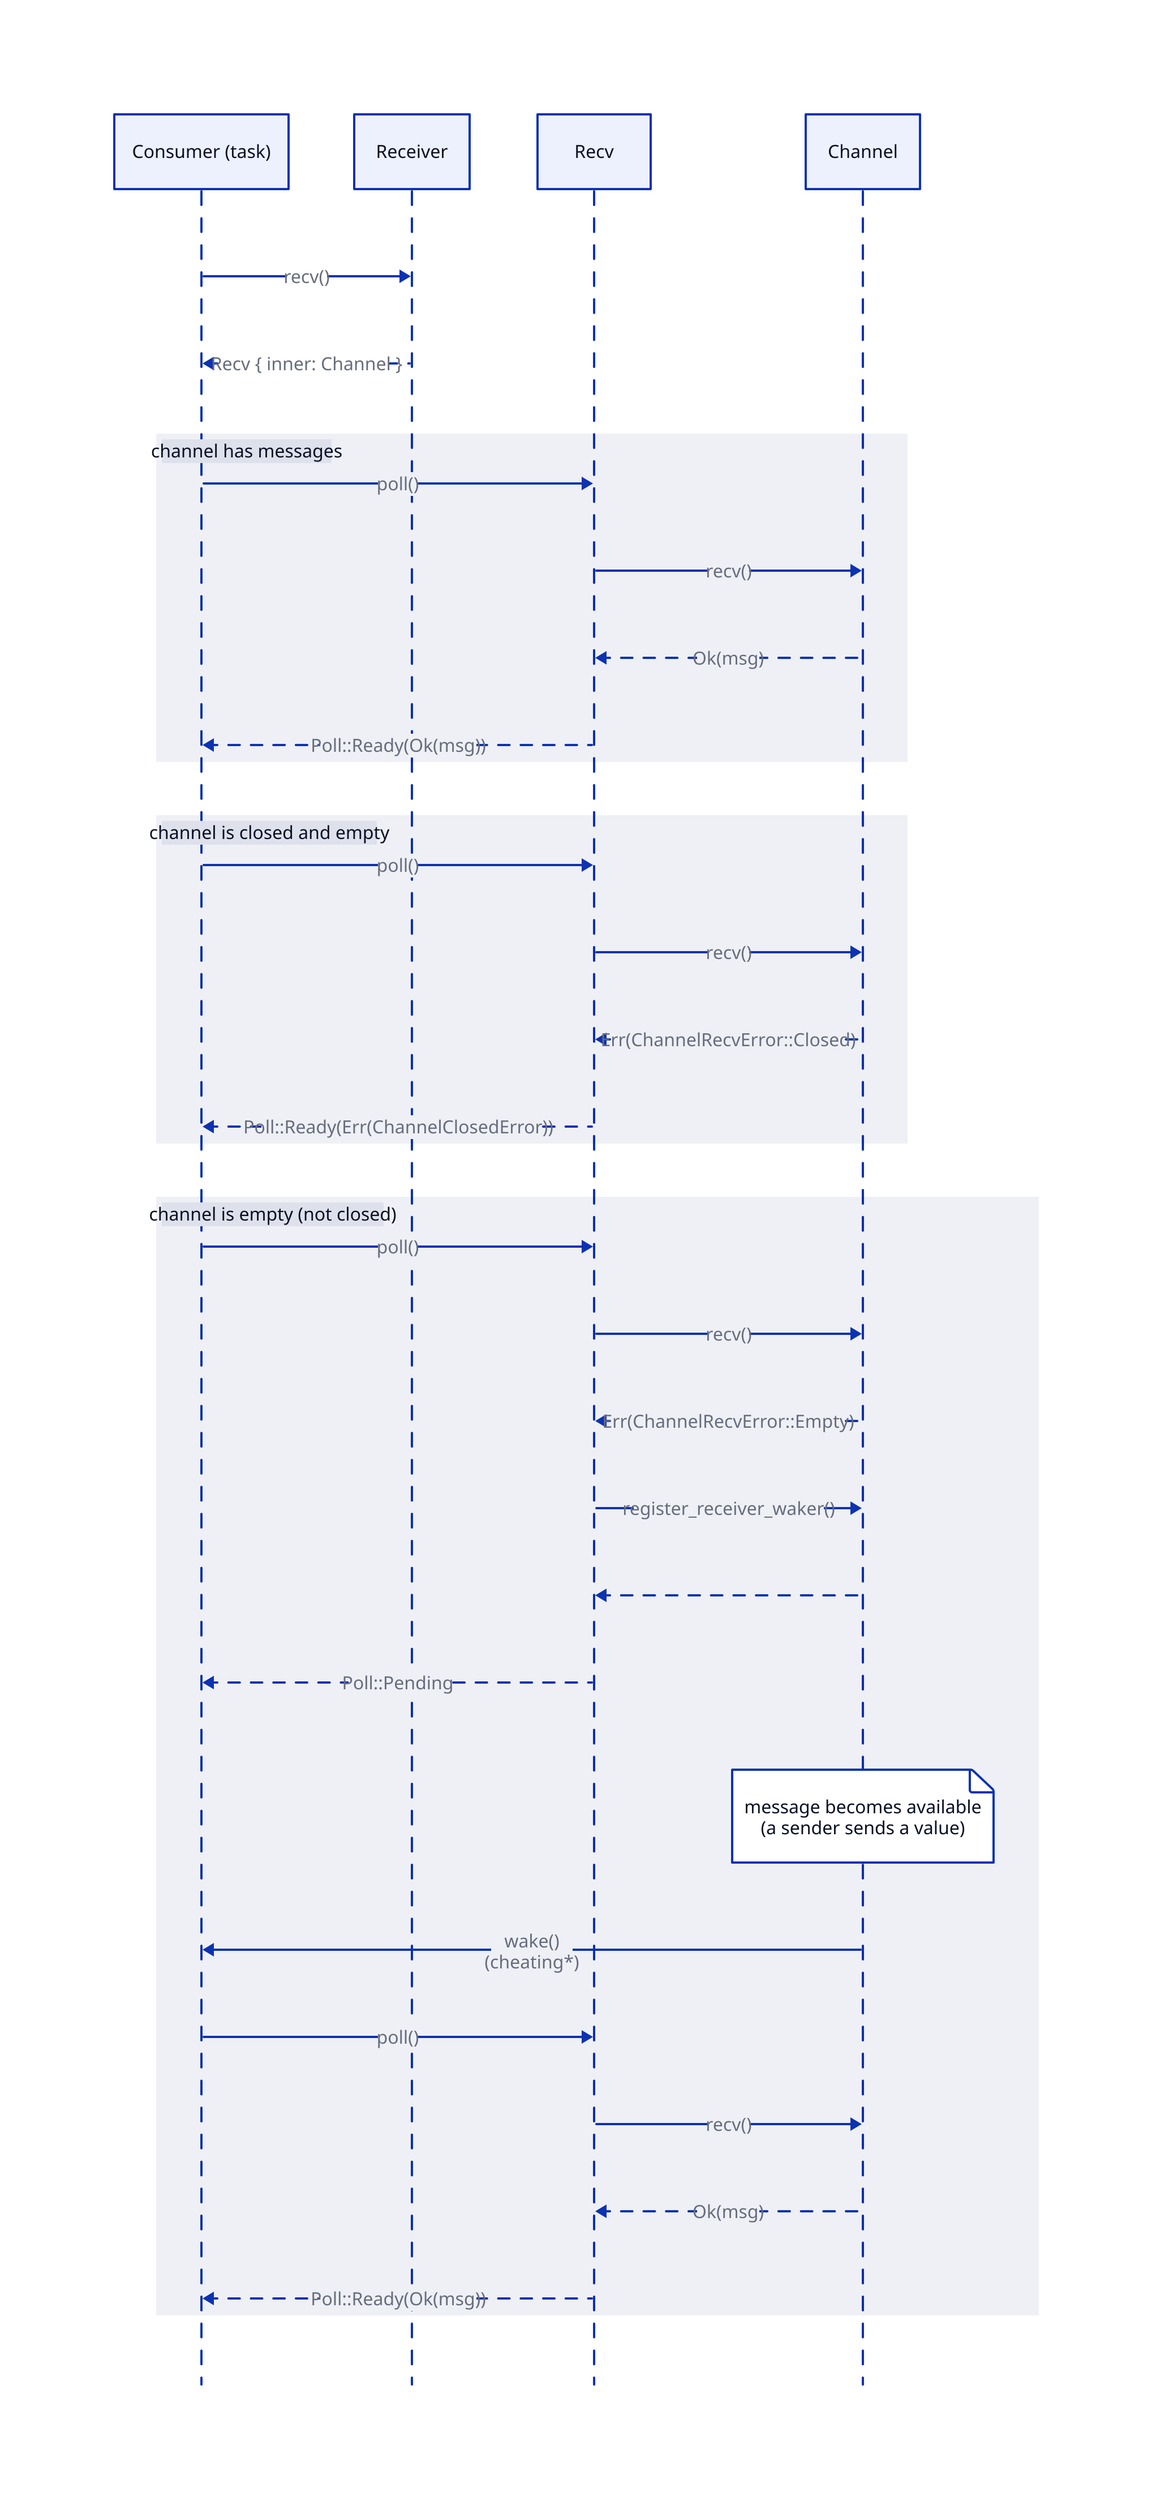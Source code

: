 shape: sequence_diagram

cons1: Consumer (task)
rx: Receiver
recv: Recv
inner: Channel

cons1 -> rx: recv()
cons1 <- rx: Recv \{ inner: Channel \} {
  style.stroke-dash: 5
}

channel has messages: {
  cons1 -> recv: poll()
  recv -> inner: recv()
  recv <- inner: Ok(msg) {
    style.stroke-dash: 5
  }
  cons1 <- recv: Poll::Ready(Ok(msg)) {
    style.stroke-dash: 5
  }
}

channel is closed and empty: {
  cons1 -> recv: poll()
  recv -> inner: recv()
  recv <- inner: Err(ChannelRecvError::Closed) {
    style.stroke-dash: 5
  }
  cons1 <- recv: Poll::Ready(Err(ChannelClosedError)) {
    style.stroke-dash: 5
  }
}

channel is empty (not closed): {
  cons1 -> recv: poll()

  recv -> inner: recv()
  recv <- inner: Err(ChannelRecvError::Empty) {
    style.stroke-dash: 5
  }
  recv -> inner: register_receiver_waker()
  recv <- inner: {
    style.stroke-dash: 5
  }
  cons1 <- recv: Poll::Pending {
    style.stroke-dash: 5
  }

  inner."message becomes available\n(a sender sends a value)"
  inner -> cons1: wake()\n(cheating*)

  cons1 -> recv: poll()
  recv -> inner: recv()
  recv <- inner: Ok(msg) {
    style.stroke-dash: 5
  }
  cons1 <- recv: Poll::Ready(Ok(msg)) {
    style.stroke-dash: 5
  }
}
